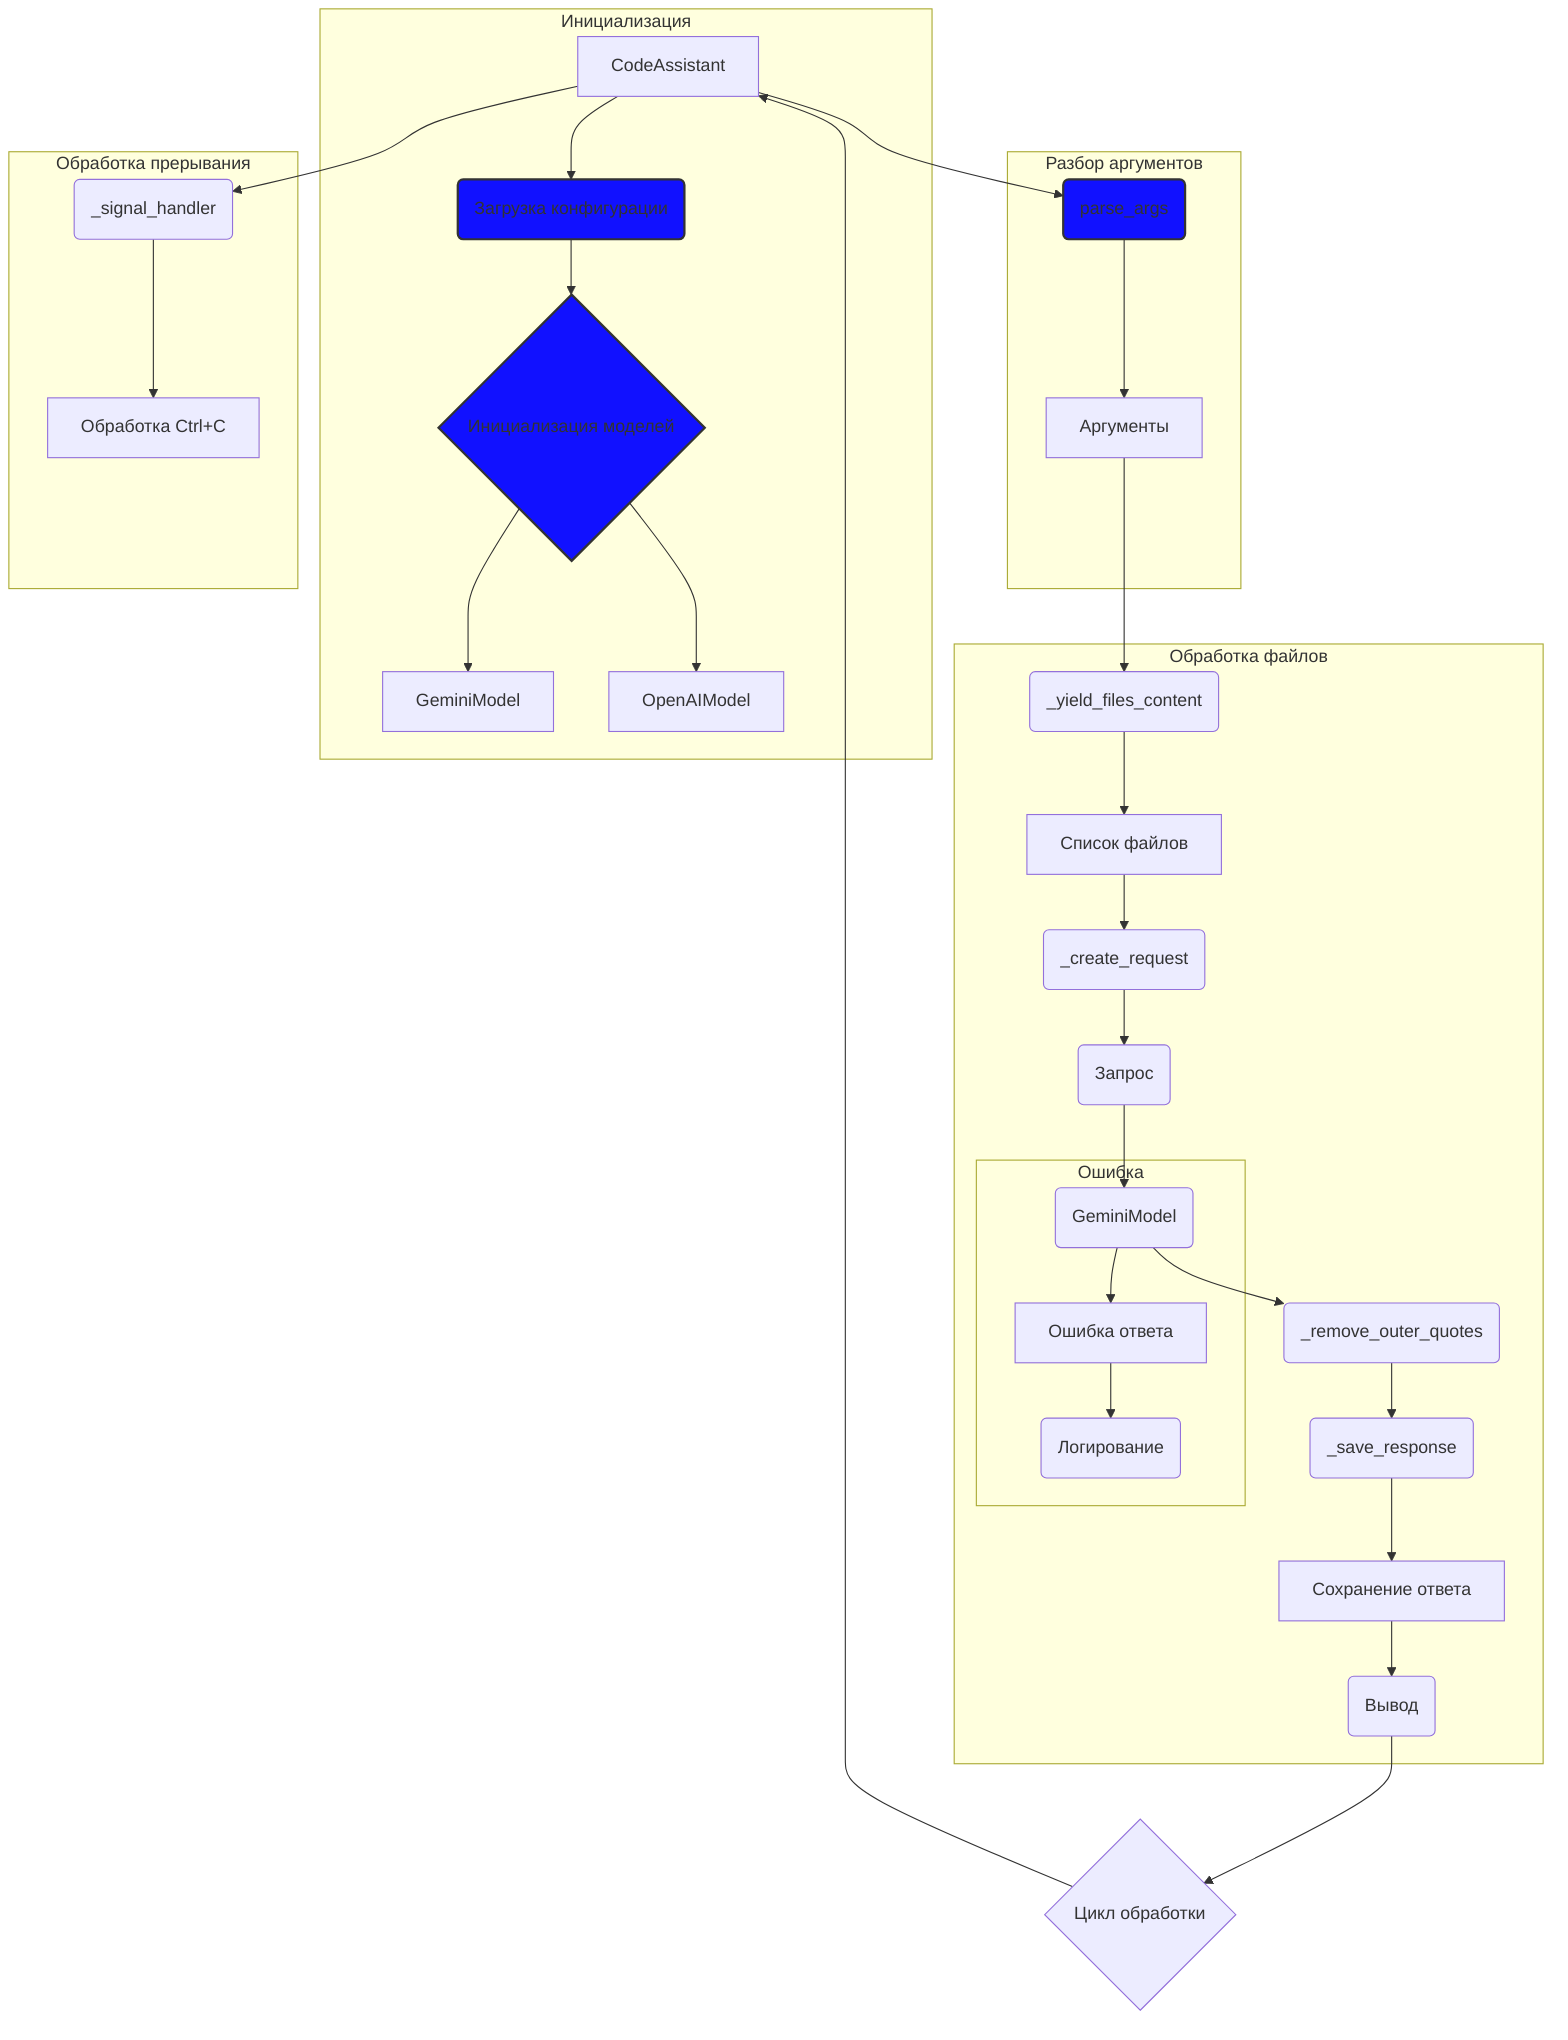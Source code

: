 %% module src.endpoints.hypo69.code_assistant.code_assistant
graph TD
    subgraph Инициализация
        A[CodeAssistant] --> B(Загрузка конфигурации)
        B --> C{Инициализация моделей}
        C --> D[GeminiModel]
        C --> E[OpenAIModel]
    end
    
    subgraph Разбор аргументов
        A --> F(parse_args)
        F --> G[Аргументы]
    end
    
    subgraph Обработка файлов
        G --> H(_yield_files_content)
        H --> I[Список файлов]
        I --> J(_create_request)
        J --> K(Запрос)
        K --> L(GeminiModel)
        L --> M(_remove_outer_quotes)
        M --> N(_save_response)
        N --> O[Сохранение ответа]
        O --> P(Вывод)
        
        subgraph alt [Ошибка]
            L --> Q[Ошибка ответа]
            Q --> R(Логирование)
        end
    end
    
    subgraph Обработка прерывания
        A --> S(_signal_handler)
        S --> T[Обработка Ctrl+C]
    end

    P --> U{Цикл обработки}
    U --> A

    style B fill:#11f,stroke:#333,stroke-width:2px
    style C fill:#11f,stroke:#333,stroke-width:2px
    style F fill:#11f,stroke:#333,stroke-width:2px